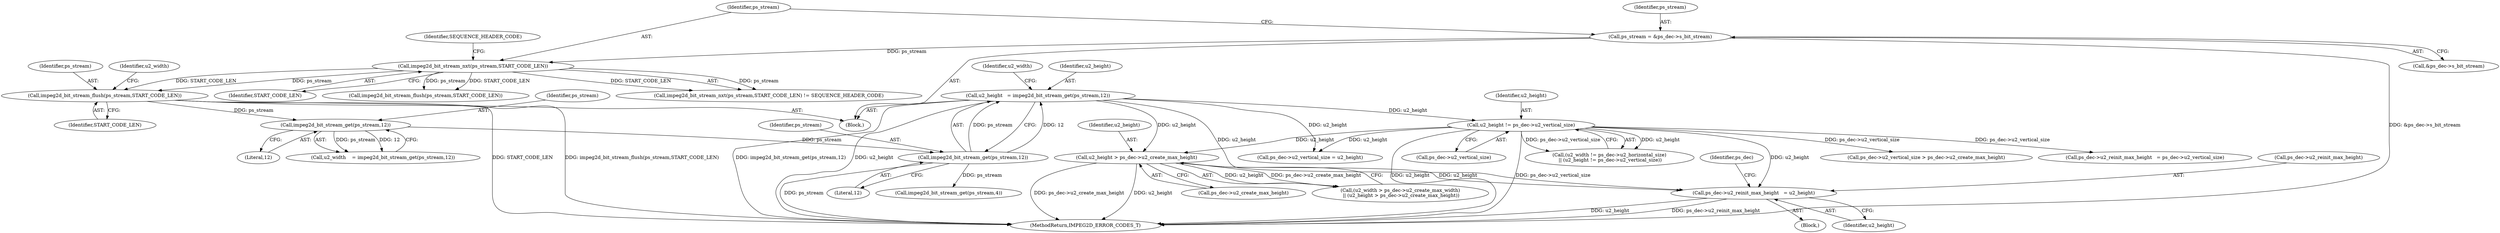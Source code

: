 digraph "0_Android_a86eb798d077b9b25c8f8c77e3c02c2f287c1ce7_0@pointer" {
"1000223" [label="(Call,ps_dec->u2_reinit_max_height   = u2_height)"];
"1000167" [label="(Call,u2_height != ps_dec->u2_vertical_size)"];
"1000155" [label="(Call,u2_height   = impeg2d_bit_stream_get(ps_stream,12))"];
"1000157" [label="(Call,impeg2d_bit_stream_get(ps_stream,12))"];
"1000152" [label="(Call,impeg2d_bit_stream_get(ps_stream,12))"];
"1000147" [label="(Call,impeg2d_bit_stream_flush(ps_stream,START_CODE_LEN))"];
"1000137" [label="(Call,impeg2d_bit_stream_nxt(ps_stream,START_CODE_LEN))"];
"1000127" [label="(Call,ps_stream = &ps_dec->s_bit_stream)"];
"1000213" [label="(Call,u2_height > ps_dec->u2_create_max_height)"];
"1000129" [label="(Call,&ps_dec->s_bit_stream)"];
"1000161" [label="(Call,(u2_width != ps_dec->u2_horizontal_size)\n || (u2_height != ps_dec->u2_vertical_size))"];
"1000125" [label="(Block,)"];
"1000127" [label="(Call,ps_stream = &ps_dec->s_bit_stream)"];
"1000157" [label="(Call,impeg2d_bit_stream_get(ps_stream,12))"];
"1000207" [label="(Call,(u2_width > ps_dec->u2_create_max_width)\n || (u2_height > ps_dec->u2_create_max_height))"];
"1000136" [label="(Call,impeg2d_bit_stream_nxt(ps_stream,START_CODE_LEN) != SEQUENCE_HEADER_CODE)"];
"1000163" [label="(Identifier,u2_width)"];
"1000230" [label="(Identifier,ps_dec)"];
"1000150" [label="(Call,u2_width    = impeg2d_bit_stream_get(ps_stream,12))"];
"1000169" [label="(Call,ps_dec->u2_vertical_size)"];
"1000152" [label="(Call,impeg2d_bit_stream_get(ps_stream,12))"];
"1000227" [label="(Identifier,u2_height)"];
"1000128" [label="(Identifier,ps_stream)"];
"1000224" [label="(Call,ps_dec->u2_reinit_max_height)"];
"1000392" [label="(MethodReturn,IMPEG2D_ERROR_CODES_T)"];
"1000156" [label="(Identifier,u2_height)"];
"1000142" [label="(Call,impeg2d_bit_stream_flush(ps_stream,START_CODE_LEN))"];
"1000153" [label="(Identifier,ps_stream)"];
"1000250" [label="(Call,ps_dec->u2_vertical_size > ps_dec->u2_create_max_height)"];
"1000218" [label="(Block,)"];
"1000214" [label="(Identifier,u2_height)"];
"1000215" [label="(Call,ps_dec->u2_create_max_height)"];
"1000148" [label="(Identifier,ps_stream)"];
"1000167" [label="(Call,u2_height != ps_dec->u2_vertical_size)"];
"1000137" [label="(Call,impeg2d_bit_stream_nxt(ps_stream,START_CODE_LEN))"];
"1000155" [label="(Call,u2_height   = impeg2d_bit_stream_get(ps_stream,12))"];
"1000159" [label="(Literal,12)"];
"1000213" [label="(Call,u2_height > ps_dec->u2_create_max_height)"];
"1000223" [label="(Call,ps_dec->u2_reinit_max_height   = u2_height)"];
"1000282" [label="(Call,impeg2d_bit_stream_get(ps_stream,4))"];
"1000140" [label="(Identifier,SEQUENCE_HEADER_CODE)"];
"1000168" [label="(Identifier,u2_height)"];
"1000158" [label="(Identifier,ps_stream)"];
"1000185" [label="(Call,ps_dec->u2_vertical_size = u2_height)"];
"1000154" [label="(Literal,12)"];
"1000138" [label="(Identifier,ps_stream)"];
"1000149" [label="(Identifier,START_CODE_LEN)"];
"1000262" [label="(Call,ps_dec->u2_reinit_max_height   = ps_dec->u2_vertical_size)"];
"1000151" [label="(Identifier,u2_width)"];
"1000139" [label="(Identifier,START_CODE_LEN)"];
"1000147" [label="(Call,impeg2d_bit_stream_flush(ps_stream,START_CODE_LEN))"];
"1000223" -> "1000218"  [label="AST: "];
"1000223" -> "1000227"  [label="CFG: "];
"1000224" -> "1000223"  [label="AST: "];
"1000227" -> "1000223"  [label="AST: "];
"1000230" -> "1000223"  [label="CFG: "];
"1000223" -> "1000392"  [label="DDG: u2_height"];
"1000223" -> "1000392"  [label="DDG: ps_dec->u2_reinit_max_height"];
"1000167" -> "1000223"  [label="DDG: u2_height"];
"1000213" -> "1000223"  [label="DDG: u2_height"];
"1000155" -> "1000223"  [label="DDG: u2_height"];
"1000167" -> "1000161"  [label="AST: "];
"1000167" -> "1000169"  [label="CFG: "];
"1000168" -> "1000167"  [label="AST: "];
"1000169" -> "1000167"  [label="AST: "];
"1000161" -> "1000167"  [label="CFG: "];
"1000167" -> "1000392"  [label="DDG: u2_height"];
"1000167" -> "1000392"  [label="DDG: ps_dec->u2_vertical_size"];
"1000167" -> "1000161"  [label="DDG: u2_height"];
"1000167" -> "1000161"  [label="DDG: ps_dec->u2_vertical_size"];
"1000155" -> "1000167"  [label="DDG: u2_height"];
"1000167" -> "1000185"  [label="DDG: u2_height"];
"1000167" -> "1000213"  [label="DDG: u2_height"];
"1000167" -> "1000250"  [label="DDG: ps_dec->u2_vertical_size"];
"1000167" -> "1000262"  [label="DDG: ps_dec->u2_vertical_size"];
"1000155" -> "1000125"  [label="AST: "];
"1000155" -> "1000157"  [label="CFG: "];
"1000156" -> "1000155"  [label="AST: "];
"1000157" -> "1000155"  [label="AST: "];
"1000163" -> "1000155"  [label="CFG: "];
"1000155" -> "1000392"  [label="DDG: impeg2d_bit_stream_get(ps_stream,12)"];
"1000155" -> "1000392"  [label="DDG: u2_height"];
"1000157" -> "1000155"  [label="DDG: ps_stream"];
"1000157" -> "1000155"  [label="DDG: 12"];
"1000155" -> "1000185"  [label="DDG: u2_height"];
"1000155" -> "1000213"  [label="DDG: u2_height"];
"1000157" -> "1000159"  [label="CFG: "];
"1000158" -> "1000157"  [label="AST: "];
"1000159" -> "1000157"  [label="AST: "];
"1000157" -> "1000392"  [label="DDG: ps_stream"];
"1000152" -> "1000157"  [label="DDG: ps_stream"];
"1000157" -> "1000282"  [label="DDG: ps_stream"];
"1000152" -> "1000150"  [label="AST: "];
"1000152" -> "1000154"  [label="CFG: "];
"1000153" -> "1000152"  [label="AST: "];
"1000154" -> "1000152"  [label="AST: "];
"1000150" -> "1000152"  [label="CFG: "];
"1000152" -> "1000150"  [label="DDG: ps_stream"];
"1000152" -> "1000150"  [label="DDG: 12"];
"1000147" -> "1000152"  [label="DDG: ps_stream"];
"1000147" -> "1000125"  [label="AST: "];
"1000147" -> "1000149"  [label="CFG: "];
"1000148" -> "1000147"  [label="AST: "];
"1000149" -> "1000147"  [label="AST: "];
"1000151" -> "1000147"  [label="CFG: "];
"1000147" -> "1000392"  [label="DDG: START_CODE_LEN"];
"1000147" -> "1000392"  [label="DDG: impeg2d_bit_stream_flush(ps_stream,START_CODE_LEN)"];
"1000137" -> "1000147"  [label="DDG: ps_stream"];
"1000137" -> "1000147"  [label="DDG: START_CODE_LEN"];
"1000137" -> "1000136"  [label="AST: "];
"1000137" -> "1000139"  [label="CFG: "];
"1000138" -> "1000137"  [label="AST: "];
"1000139" -> "1000137"  [label="AST: "];
"1000140" -> "1000137"  [label="CFG: "];
"1000137" -> "1000136"  [label="DDG: ps_stream"];
"1000137" -> "1000136"  [label="DDG: START_CODE_LEN"];
"1000127" -> "1000137"  [label="DDG: ps_stream"];
"1000137" -> "1000142"  [label="DDG: ps_stream"];
"1000137" -> "1000142"  [label="DDG: START_CODE_LEN"];
"1000127" -> "1000125"  [label="AST: "];
"1000127" -> "1000129"  [label="CFG: "];
"1000128" -> "1000127"  [label="AST: "];
"1000129" -> "1000127"  [label="AST: "];
"1000138" -> "1000127"  [label="CFG: "];
"1000127" -> "1000392"  [label="DDG: &ps_dec->s_bit_stream"];
"1000213" -> "1000207"  [label="AST: "];
"1000213" -> "1000215"  [label="CFG: "];
"1000214" -> "1000213"  [label="AST: "];
"1000215" -> "1000213"  [label="AST: "];
"1000207" -> "1000213"  [label="CFG: "];
"1000213" -> "1000392"  [label="DDG: u2_height"];
"1000213" -> "1000392"  [label="DDG: ps_dec->u2_create_max_height"];
"1000213" -> "1000207"  [label="DDG: u2_height"];
"1000213" -> "1000207"  [label="DDG: ps_dec->u2_create_max_height"];
}
